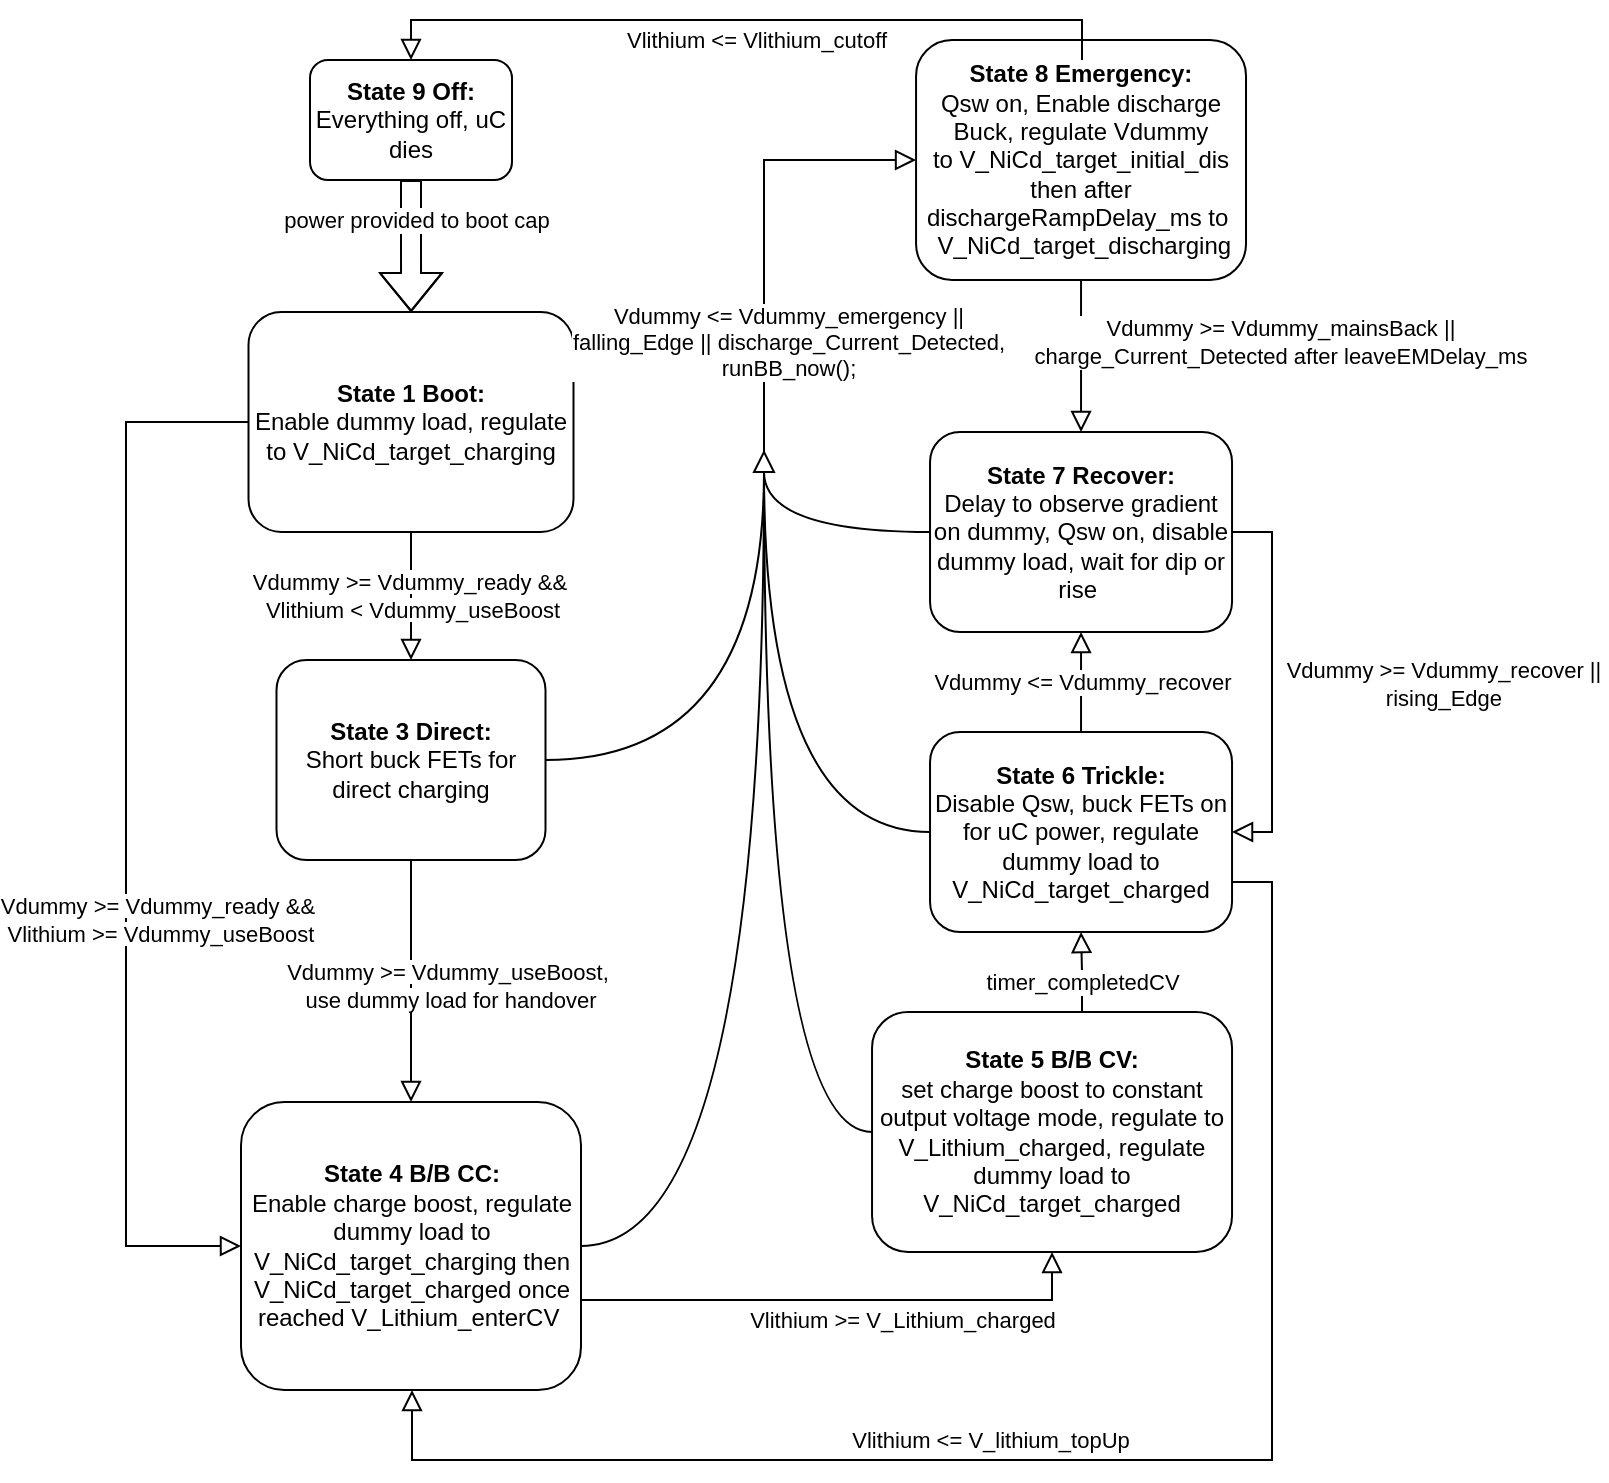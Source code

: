 <mxfile version="24.7.17">
  <diagram id="C5RBs43oDa-KdzZeNtuy" name="Page-1">
    <mxGraphModel dx="989" dy="514" grid="1" gridSize="10" guides="1" tooltips="1" connect="1" arrows="1" fold="1" page="1" pageScale="1" pageWidth="827" pageHeight="1169" math="0" shadow="0">
      <root>
        <mxCell id="WIyWlLk6GJQsqaUBKTNV-0" />
        <mxCell id="WIyWlLk6GJQsqaUBKTNV-1" parent="WIyWlLk6GJQsqaUBKTNV-0" />
        <mxCell id="WIyWlLk6GJQsqaUBKTNV-3" value="&lt;b&gt;State 1 Boot:&lt;/b&gt;&lt;div&gt;Enable dummy load, regulate to V_NiCd_target_charging&lt;/div&gt;" style="rounded=1;whiteSpace=wrap;html=1;fontSize=12;glass=0;strokeWidth=1;shadow=0;" parent="WIyWlLk6GJQsqaUBKTNV-1" vertex="1">
          <mxGeometry x="144.25" y="176" width="162.5" height="110" as="geometry" />
        </mxCell>
        <mxCell id="WIyWlLk6GJQsqaUBKTNV-4" value="&lt;span style=&quot;background-color: rgb(255, 255, 255);&quot;&gt;Vdummy &amp;gt;= Vdummy_useBoost,&amp;nbsp;&lt;/span&gt;&lt;div&gt;&lt;span style=&quot;background-color: rgb(255, 255, 255);&quot;&gt;use dummy load for handover&lt;/span&gt;&lt;/div&gt;" style="rounded=0;html=1;jettySize=auto;orthogonalLoop=1;fontSize=11;endArrow=block;endFill=0;endSize=8;strokeWidth=1;shadow=0;labelBackgroundColor=none;edgeStyle=orthogonalEdgeStyle;exitX=0.5;exitY=1;exitDx=0;exitDy=0;entryX=0.5;entryY=0;entryDx=0;entryDy=0;" parent="WIyWlLk6GJQsqaUBKTNV-1" source="-rypncLCnnnrmYgA9d1G-2" target="-rypncLCnnnrmYgA9d1G-3" edge="1">
          <mxGeometry x="0.032" y="19" relative="1" as="geometry">
            <mxPoint as="offset" />
            <mxPoint x="475.5" y="366" as="sourcePoint" />
            <mxPoint x="475.534" y="406.028" as="targetPoint" />
          </mxGeometry>
        </mxCell>
        <mxCell id="WIyWlLk6GJQsqaUBKTNV-5" value="&lt;span style=&quot;background-color: rgb(255, 255, 255);&quot;&gt;Vdummy &amp;gt;= Vdummy_ready &amp;amp;&amp;amp;&amp;nbsp;&lt;/span&gt;&lt;div&gt;&lt;span style=&quot;background-color: rgb(255, 255, 255);&quot;&gt;Vlithium &amp;lt; Vdummy_useBoost&lt;/span&gt;&lt;/div&gt;" style="edgeStyle=orthogonalEdgeStyle;rounded=0;html=1;jettySize=auto;orthogonalLoop=1;fontSize=11;endArrow=block;endFill=0;endSize=8;strokeWidth=1;shadow=0;labelBackgroundColor=none;entryX=0.5;entryY=0;entryDx=0;entryDy=0;exitX=0.5;exitY=1;exitDx=0;exitDy=0;" parent="WIyWlLk6GJQsqaUBKTNV-1" source="WIyWlLk6GJQsqaUBKTNV-3" target="-rypncLCnnnrmYgA9d1G-2" edge="1">
          <mxGeometry relative="1" as="geometry">
            <mxPoint as="offset" />
            <mxPoint x="225.5" y="396" as="sourcePoint" />
            <Array as="points" />
          </mxGeometry>
        </mxCell>
        <mxCell id="-rypncLCnnnrmYgA9d1G-2" value="&lt;b&gt;State 3 Direct:&lt;/b&gt;&lt;div&gt;Short buck FETs for direct charging&lt;/div&gt;" style="rounded=1;whiteSpace=wrap;html=1;fontSize=12;glass=0;strokeWidth=1;shadow=0;" parent="WIyWlLk6GJQsqaUBKTNV-1" vertex="1">
          <mxGeometry x="158.25" y="350" width="134.5" height="100" as="geometry" />
        </mxCell>
        <mxCell id="-rypncLCnnnrmYgA9d1G-3" value="&lt;b&gt;State 4 B/B CC:&lt;/b&gt;&lt;div&gt;Enable charge boost, regulate dummy load to V_NiCd_target_charging then V_NiCd_target_charged once reached V_Lithium_enterCV&amp;nbsp;&lt;/div&gt;" style="rounded=1;whiteSpace=wrap;html=1;fontSize=12;glass=0;strokeWidth=1;shadow=0;" parent="WIyWlLk6GJQsqaUBKTNV-1" vertex="1">
          <mxGeometry x="140.5" y="571" width="170" height="144" as="geometry" />
        </mxCell>
        <mxCell id="-rypncLCnnnrmYgA9d1G-4" value="&lt;b&gt;State 5 B/B CV:&lt;/b&gt;&lt;div&gt;set charge boost to constant output voltage mode, regulate to V_Lithium_charged, regulate dummy load to V_NiCd_target_charged&lt;/div&gt;" style="rounded=1;whiteSpace=wrap;html=1;fontSize=12;glass=0;strokeWidth=1;shadow=0;" parent="WIyWlLk6GJQsqaUBKTNV-1" vertex="1">
          <mxGeometry x="456.02" y="526" width="180" height="120" as="geometry" />
        </mxCell>
        <mxCell id="-rypncLCnnnrmYgA9d1G-5" value="&lt;span style=&quot;background-color: rgb(255, 255, 255);&quot;&gt;Vlithium &amp;gt;= V_Lithium_charged&lt;/span&gt;" style="rounded=0;html=1;jettySize=auto;orthogonalLoop=1;fontSize=11;endArrow=block;endFill=0;endSize=8;strokeWidth=1;shadow=0;labelBackgroundColor=none;edgeStyle=orthogonalEdgeStyle;exitX=1;exitY=0.5;exitDx=0;exitDy=0;entryX=0.5;entryY=1;entryDx=0;entryDy=0;" parent="WIyWlLk6GJQsqaUBKTNV-1" source="-rypncLCnnnrmYgA9d1G-3" target="-rypncLCnnnrmYgA9d1G-4" edge="1">
          <mxGeometry x="0.302" y="-10" relative="1" as="geometry">
            <mxPoint x="1" as="offset" />
            <mxPoint x="235.5" y="536" as="sourcePoint" />
            <mxPoint x="550" y="660" as="targetPoint" />
            <Array as="points">
              <mxPoint x="311" y="670" />
              <mxPoint x="546" y="670" />
            </Array>
          </mxGeometry>
        </mxCell>
        <mxCell id="-rypncLCnnnrmYgA9d1G-6" value="&lt;b&gt;State 6 Trickle:&lt;/b&gt;&lt;div&gt;Disable Qsw, buck FETs on for uC power, regulate dummy load to V_NiCd_target_charged&lt;/div&gt;" style="rounded=1;whiteSpace=wrap;html=1;fontSize=12;glass=0;strokeWidth=1;shadow=0;" parent="WIyWlLk6GJQsqaUBKTNV-1" vertex="1">
          <mxGeometry x="485.02" y="386" width="151" height="100" as="geometry" />
        </mxCell>
        <mxCell id="-rypncLCnnnrmYgA9d1G-7" value="" style="rounded=0;html=1;jettySize=auto;orthogonalLoop=1;fontSize=11;endArrow=block;endFill=0;endSize=8;strokeWidth=1;shadow=0;labelBackgroundColor=none;edgeStyle=orthogonalEdgeStyle;exitX=0.5;exitY=0;exitDx=0;exitDy=0;entryX=0.5;entryY=1;entryDx=0;entryDy=0;" parent="WIyWlLk6GJQsqaUBKTNV-1" source="-rypncLCnnnrmYgA9d1G-4" target="-rypncLCnnnrmYgA9d1G-6" edge="1">
          <mxGeometry x="0.045" y="20" relative="1" as="geometry">
            <mxPoint as="offset" />
            <mxPoint x="398.02" y="636" as="sourcePoint" />
            <mxPoint x="519.02" y="566" as="targetPoint" />
            <Array as="points">
              <mxPoint x="561" y="526" />
              <mxPoint x="561" y="506" />
            </Array>
          </mxGeometry>
        </mxCell>
        <mxCell id="T28qBVAI4pB53wo0v3uB-1" value="timer_completedCV" style="edgeLabel;html=1;align=center;verticalAlign=middle;resizable=0;points=[];" parent="-rypncLCnnnrmYgA9d1G-7" vertex="1" connectable="0">
          <mxGeometry x="-0.042" relative="1" as="geometry">
            <mxPoint y="-4" as="offset" />
          </mxGeometry>
        </mxCell>
        <mxCell id="-rypncLCnnnrmYgA9d1G-8" value="&lt;b&gt;State 7 Recover:&lt;/b&gt;&lt;div&gt;Delay to observe gradient on dummy, Qsw on, disable dummy load, wait for dip or rise&amp;nbsp;&lt;br&gt;&lt;/div&gt;" style="rounded=1;whiteSpace=wrap;html=1;fontSize=12;glass=0;strokeWidth=1;shadow=0;" parent="WIyWlLk6GJQsqaUBKTNV-1" vertex="1">
          <mxGeometry x="485.02" y="236" width="151" height="100" as="geometry" />
        </mxCell>
        <mxCell id="-rypncLCnnnrmYgA9d1G-12" value="" style="triangle;whiteSpace=wrap;html=1;rotation=-90;" parent="WIyWlLk6GJQsqaUBKTNV-1" vertex="1">
          <mxGeometry x="397" y="246" width="10" height="10" as="geometry" />
        </mxCell>
        <mxCell id="-rypncLCnnnrmYgA9d1G-15" value="" style="edgeStyle=orthogonalEdgeStyle;rounded=0;html=1;jettySize=auto;orthogonalLoop=1;fontSize=11;endArrow=none;endFill=0;strokeWidth=1;shadow=0;labelBackgroundColor=none;entryX=0;entryY=0.5;entryDx=0;entryDy=0;exitX=1;exitY=0.5;exitDx=0;exitDy=0;curved=1;" parent="WIyWlLk6GJQsqaUBKTNV-1" source="-rypncLCnnnrmYgA9d1G-2" target="-rypncLCnnnrmYgA9d1G-12" edge="1">
          <mxGeometry relative="1" as="geometry">
            <mxPoint as="offset" />
            <mxPoint x="235.5" y="406" as="sourcePoint" />
            <mxPoint x="235.5" y="466" as="targetPoint" />
            <Array as="points" />
          </mxGeometry>
        </mxCell>
        <mxCell id="-rypncLCnnnrmYgA9d1G-17" value="" style="edgeStyle=orthogonalEdgeStyle;rounded=0;html=1;jettySize=auto;orthogonalLoop=1;fontSize=11;endArrow=none;endFill=0;strokeWidth=1;shadow=0;labelBackgroundColor=none;exitX=1;exitY=0.5;exitDx=0;exitDy=0;curved=1;entryX=0;entryY=0.5;entryDx=0;entryDy=0;" parent="WIyWlLk6GJQsqaUBKTNV-1" source="-rypncLCnnnrmYgA9d1G-3" target="-rypncLCnnnrmYgA9d1G-12" edge="1">
          <mxGeometry relative="1" as="geometry">
            <mxPoint as="offset" />
            <mxPoint x="295.5" y="501" as="sourcePoint" />
            <mxPoint x="365.5" y="266" as="targetPoint" />
            <Array as="points" />
          </mxGeometry>
        </mxCell>
        <mxCell id="-rypncLCnnnrmYgA9d1G-18" value="" style="edgeStyle=orthogonalEdgeStyle;rounded=0;html=1;jettySize=auto;orthogonalLoop=1;fontSize=11;endArrow=none;endFill=0;strokeWidth=1;shadow=0;labelBackgroundColor=none;exitX=0;exitY=0.5;exitDx=0;exitDy=0;curved=1;entryX=0;entryY=0.5;entryDx=0;entryDy=0;" parent="WIyWlLk6GJQsqaUBKTNV-1" source="-rypncLCnnnrmYgA9d1G-4" target="-rypncLCnnnrmYgA9d1G-12" edge="1">
          <mxGeometry relative="1" as="geometry">
            <mxPoint as="offset" />
            <mxPoint x="308.5" y="636" as="sourcePoint" />
            <mxPoint x="355.5" y="356" as="targetPoint" />
            <Array as="points" />
          </mxGeometry>
        </mxCell>
        <mxCell id="-rypncLCnnnrmYgA9d1G-19" value="" style="edgeStyle=orthogonalEdgeStyle;rounded=0;html=1;jettySize=auto;orthogonalLoop=1;fontSize=11;endArrow=none;endFill=0;strokeWidth=1;shadow=0;labelBackgroundColor=none;exitX=0;exitY=0.5;exitDx=0;exitDy=0;curved=1;entryX=0;entryY=0.5;entryDx=0;entryDy=0;" parent="WIyWlLk6GJQsqaUBKTNV-1" source="-rypncLCnnnrmYgA9d1G-6" target="-rypncLCnnnrmYgA9d1G-12" edge="1">
          <mxGeometry relative="1" as="geometry">
            <mxPoint as="offset" />
            <mxPoint x="422.5" y="551" as="sourcePoint" />
            <mxPoint x="350.5" y="356" as="targetPoint" />
            <Array as="points" />
          </mxGeometry>
        </mxCell>
        <mxCell id="-rypncLCnnnrmYgA9d1G-20" value="&lt;b&gt;State 8 Emergency:&lt;/b&gt;&lt;div&gt;Qsw on, Enable discharge Buck, regulate Vdummy to&amp;nbsp;&lt;span style=&quot;background-color: initial;&quot;&gt;V_NiCd_target_initial_dis then after dischargeRampDelay_ms to&lt;/span&gt;&lt;span style=&quot;background-color: initial;&quot;&gt;&amp;nbsp;&lt;/span&gt;&lt;/div&gt;&lt;div&gt;&amp;nbsp;V_NiCd_target_discharging&lt;/div&gt;" style="rounded=1;whiteSpace=wrap;html=1;fontSize=12;glass=0;strokeWidth=1;shadow=0;" parent="WIyWlLk6GJQsqaUBKTNV-1" vertex="1">
          <mxGeometry x="478.03" y="40" width="164.98" height="120" as="geometry" />
        </mxCell>
        <mxCell id="-rypncLCnnnrmYgA9d1G-22" value="" style="rounded=0;html=1;jettySize=auto;orthogonalLoop=1;fontSize=11;endArrow=block;endFill=0;endSize=8;strokeWidth=1;shadow=0;labelBackgroundColor=none;edgeStyle=orthogonalEdgeStyle;entryX=0;entryY=0.5;entryDx=0;entryDy=0;exitX=1;exitY=0.5;exitDx=0;exitDy=0;" parent="WIyWlLk6GJQsqaUBKTNV-1" source="-rypncLCnnnrmYgA9d1G-12" target="-rypncLCnnnrmYgA9d1G-20" edge="1">
          <mxGeometry x="0.045" y="20" relative="1" as="geometry">
            <mxPoint as="offset" />
            <mxPoint x="303" y="110" as="sourcePoint" />
            <mxPoint x="481" y="460" as="targetPoint" />
          </mxGeometry>
        </mxCell>
        <mxCell id="-rypncLCnnnrmYgA9d1G-24" value="Vdummy &amp;lt;= Vdummy_emergency ||&lt;div&gt;falling_Edge || discharge_Current_Detected,&lt;/div&gt;&lt;div&gt;runBB_now();&lt;/div&gt;" style="edgeLabel;html=1;align=center;verticalAlign=middle;resizable=0;points=[];" parent="-rypncLCnnnrmYgA9d1G-22" vertex="1" connectable="0">
          <mxGeometry x="-0.09" relative="1" as="geometry">
            <mxPoint x="12" y="46" as="offset" />
          </mxGeometry>
        </mxCell>
        <mxCell id="-rypncLCnnnrmYgA9d1G-23" value="" style="edgeStyle=orthogonalEdgeStyle;rounded=0;html=1;jettySize=auto;orthogonalLoop=1;fontSize=11;endArrow=none;endFill=0;strokeWidth=1;shadow=0;labelBackgroundColor=none;exitX=0;exitY=0.5;exitDx=0;exitDy=0;curved=1;entryX=0;entryY=0.5;entryDx=0;entryDy=0;" parent="WIyWlLk6GJQsqaUBKTNV-1" source="-rypncLCnnnrmYgA9d1G-8" target="-rypncLCnnnrmYgA9d1G-12" edge="1">
          <mxGeometry relative="1" as="geometry">
            <mxPoint as="offset" />
            <mxPoint x="406" y="436" as="sourcePoint" />
            <mxPoint x="343" y="196" as="targetPoint" />
            <Array as="points" />
          </mxGeometry>
        </mxCell>
        <mxCell id="-rypncLCnnnrmYgA9d1G-31" style="edgeStyle=orthogonalEdgeStyle;rounded=0;orthogonalLoop=1;jettySize=auto;html=1;exitX=0.5;exitY=1;exitDx=0;exitDy=0;shape=flexArrow;" parent="WIyWlLk6GJQsqaUBKTNV-1" source="-rypncLCnnnrmYgA9d1G-25" target="WIyWlLk6GJQsqaUBKTNV-3" edge="1">
          <mxGeometry relative="1" as="geometry" />
        </mxCell>
        <mxCell id="-rypncLCnnnrmYgA9d1G-32" value="power provided to boot cap" style="edgeLabel;html=1;align=center;verticalAlign=middle;resizable=0;points=[];" parent="-rypncLCnnnrmYgA9d1G-31" vertex="1" connectable="0">
          <mxGeometry x="0.026" y="-4" relative="1" as="geometry">
            <mxPoint x="6" y="-14" as="offset" />
          </mxGeometry>
        </mxCell>
        <mxCell id="-rypncLCnnnrmYgA9d1G-25" value="&lt;b&gt;State 9 Off:&lt;/b&gt;&lt;div&gt;Everything off, uC dies&lt;/div&gt;" style="rounded=1;whiteSpace=wrap;html=1;fontSize=12;glass=0;strokeWidth=1;shadow=0;" parent="WIyWlLk6GJQsqaUBKTNV-1" vertex="1">
          <mxGeometry x="175" y="50" width="101" height="60" as="geometry" />
        </mxCell>
        <mxCell id="-rypncLCnnnrmYgA9d1G-26" value="" style="rounded=0;html=1;jettySize=auto;orthogonalLoop=1;fontSize=11;endArrow=block;endFill=0;endSize=8;strokeWidth=1;shadow=0;labelBackgroundColor=none;edgeStyle=orthogonalEdgeStyle;entryX=0.5;entryY=0;entryDx=0;entryDy=0;" parent="WIyWlLk6GJQsqaUBKTNV-1" target="-rypncLCnnnrmYgA9d1G-25" edge="1">
          <mxGeometry x="0.045" y="20" relative="1" as="geometry">
            <mxPoint as="offset" />
            <mxPoint x="561" y="50" as="sourcePoint" />
            <mxPoint x="406" y="110" as="targetPoint" />
            <Array as="points">
              <mxPoint x="561" y="30" />
              <mxPoint x="226" y="30" />
            </Array>
          </mxGeometry>
        </mxCell>
        <mxCell id="-rypncLCnnnrmYgA9d1G-27" value="Vlithium &amp;lt;= Vlithium_cutoff" style="edgeLabel;html=1;align=center;verticalAlign=middle;resizable=0;points=[];" parent="-rypncLCnnnrmYgA9d1G-26" vertex="1" connectable="0">
          <mxGeometry x="-0.09" relative="1" as="geometry">
            <mxPoint x="-12" y="10" as="offset" />
          </mxGeometry>
        </mxCell>
        <mxCell id="-rypncLCnnnrmYgA9d1G-33" value="" style="rounded=0;html=1;jettySize=auto;orthogonalLoop=1;fontSize=11;endArrow=block;endFill=0;endSize=8;strokeWidth=1;shadow=0;labelBackgroundColor=none;edgeStyle=orthogonalEdgeStyle;entryX=0.5;entryY=0;entryDx=0;entryDy=0;exitX=0.5;exitY=1;exitDx=0;exitDy=0;" parent="WIyWlLk6GJQsqaUBKTNV-1" source="-rypncLCnnnrmYgA9d1G-20" target="-rypncLCnnnrmYgA9d1G-8" edge="1">
          <mxGeometry x="0.045" y="20" relative="1" as="geometry">
            <mxPoint as="offset" />
            <mxPoint x="560.52" y="176" as="sourcePoint" />
            <mxPoint x="495.52" y="136" as="targetPoint" />
          </mxGeometry>
        </mxCell>
        <mxCell id="-rypncLCnnnrmYgA9d1G-34" value="Vdummy &amp;gt;= Vdummy_mainsBack ||&lt;div&gt;charge_Current_Detected after leaveEMDelay_ms&lt;/div&gt;" style="edgeLabel;html=1;align=center;verticalAlign=middle;resizable=0;points=[];" parent="-rypncLCnnnrmYgA9d1G-33" vertex="1" connectable="0">
          <mxGeometry x="-0.09" relative="1" as="geometry">
            <mxPoint x="99" y="-4" as="offset" />
          </mxGeometry>
        </mxCell>
        <mxCell id="-rypncLCnnnrmYgA9d1G-35" value="" style="rounded=0;html=1;jettySize=auto;orthogonalLoop=1;fontSize=11;endArrow=block;endFill=0;endSize=8;strokeWidth=1;shadow=0;labelBackgroundColor=none;edgeStyle=orthogonalEdgeStyle;entryX=1;entryY=0.5;entryDx=0;entryDy=0;exitX=1;exitY=0.5;exitDx=0;exitDy=0;" parent="WIyWlLk6GJQsqaUBKTNV-1" source="-rypncLCnnnrmYgA9d1G-8" target="-rypncLCnnnrmYgA9d1G-6" edge="1">
          <mxGeometry x="0.045" y="20" relative="1" as="geometry">
            <mxPoint as="offset" />
            <mxPoint x="560.52" y="226" as="sourcePoint" />
            <mxPoint x="570.52" y="246" as="targetPoint" />
          </mxGeometry>
        </mxCell>
        <mxCell id="-rypncLCnnnrmYgA9d1G-36" value="Vdummy &amp;gt;= Vdummy_recover ||&amp;nbsp;&lt;div&gt;rising_Edge&amp;nbsp;&lt;/div&gt;" style="edgeLabel;html=1;align=center;verticalAlign=middle;resizable=0;points=[];" parent="-rypncLCnnnrmYgA9d1G-35" vertex="1" connectable="0">
          <mxGeometry x="-0.09" relative="1" as="geometry">
            <mxPoint x="87" y="9" as="offset" />
          </mxGeometry>
        </mxCell>
        <mxCell id="-rypncLCnnnrmYgA9d1G-37" value="" style="rounded=0;html=1;jettySize=auto;orthogonalLoop=1;fontSize=11;endArrow=block;endFill=0;endSize=8;strokeWidth=1;shadow=0;labelBackgroundColor=none;edgeStyle=orthogonalEdgeStyle;entryX=0.5;entryY=1;entryDx=0;entryDy=0;exitX=0.5;exitY=0;exitDx=0;exitDy=0;" parent="WIyWlLk6GJQsqaUBKTNV-1" source="-rypncLCnnnrmYgA9d1G-6" target="-rypncLCnnnrmYgA9d1G-8" edge="1">
          <mxGeometry x="0.045" y="20" relative="1" as="geometry">
            <mxPoint as="offset" />
            <mxPoint x="646.52" y="296" as="sourcePoint" />
            <mxPoint x="646.52" y="446" as="targetPoint" />
          </mxGeometry>
        </mxCell>
        <mxCell id="-rypncLCnnnrmYgA9d1G-38" value="Vdummy &amp;lt;= Vdummy_recover" style="edgeLabel;html=1;align=center;verticalAlign=middle;resizable=0;points=[];" parent="-rypncLCnnnrmYgA9d1G-37" vertex="1" connectable="0">
          <mxGeometry x="-0.09" relative="1" as="geometry">
            <mxPoint y="-2" as="offset" />
          </mxGeometry>
        </mxCell>
        <mxCell id="-rypncLCnnnrmYgA9d1G-42" value="" style="rounded=0;html=1;jettySize=auto;orthogonalLoop=1;fontSize=11;endArrow=block;endFill=0;endSize=8;strokeWidth=1;shadow=0;labelBackgroundColor=none;edgeStyle=orthogonalEdgeStyle;entryX=0.5;entryY=1;entryDx=0;entryDy=0;exitX=1;exitY=0.75;exitDx=0;exitDy=0;" parent="WIyWlLk6GJQsqaUBKTNV-1" source="-rypncLCnnnrmYgA9d1G-6" target="-rypncLCnnnrmYgA9d1G-3" edge="1">
          <mxGeometry x="0.045" y="20" relative="1" as="geometry">
            <mxPoint as="offset" />
            <mxPoint x="557" y="296" as="sourcePoint" />
            <mxPoint x="557" y="446" as="targetPoint" />
            <Array as="points">
              <mxPoint x="656" y="461" />
              <mxPoint x="656" y="750" />
              <mxPoint x="226" y="750" />
              <mxPoint x="226" y="715" />
            </Array>
          </mxGeometry>
        </mxCell>
        <mxCell id="-rypncLCnnnrmYgA9d1G-43" value="Vlithium &amp;lt;= V_lithium_topUp" style="edgeLabel;html=1;align=center;verticalAlign=middle;resizable=0;points=[];" parent="-rypncLCnnnrmYgA9d1G-42" vertex="1" connectable="0">
          <mxGeometry x="-0.09" relative="1" as="geometry">
            <mxPoint x="-98" y="-10" as="offset" />
          </mxGeometry>
        </mxCell>
        <mxCell id="3RBOjfxGh0oXWLlJNgli-1" value="&lt;span style=&quot;background-color: rgb(255, 255, 255);&quot;&gt;Vdummy &amp;gt;= Vdummy_ready &amp;amp;&amp;amp;&amp;nbsp;&lt;/span&gt;&lt;div&gt;&lt;span style=&quot;background-color: rgb(255, 255, 255);&quot;&gt;Vlithium &amp;gt;= Vdummy_useBoost&lt;/span&gt;&lt;/div&gt;" style="edgeStyle=orthogonalEdgeStyle;rounded=0;html=1;jettySize=auto;orthogonalLoop=1;fontSize=11;endArrow=block;endFill=0;endSize=8;strokeWidth=1;shadow=0;labelBackgroundColor=none;exitX=0;exitY=0.5;exitDx=0;exitDy=0;entryX=0;entryY=0.5;entryDx=0;entryDy=0;" parent="WIyWlLk6GJQsqaUBKTNV-1" source="WIyWlLk6GJQsqaUBKTNV-3" target="-rypncLCnnnrmYgA9d1G-3" edge="1">
          <mxGeometry x="0.169" y="17" relative="1" as="geometry">
            <mxPoint as="offset" />
            <mxPoint x="165.5" y="361" as="sourcePoint" />
            <Array as="points">
              <mxPoint x="83" y="231" />
              <mxPoint x="83" y="643" />
            </Array>
            <mxPoint x="123" y="626" as="targetPoint" />
          </mxGeometry>
        </mxCell>
      </root>
    </mxGraphModel>
  </diagram>
</mxfile>
